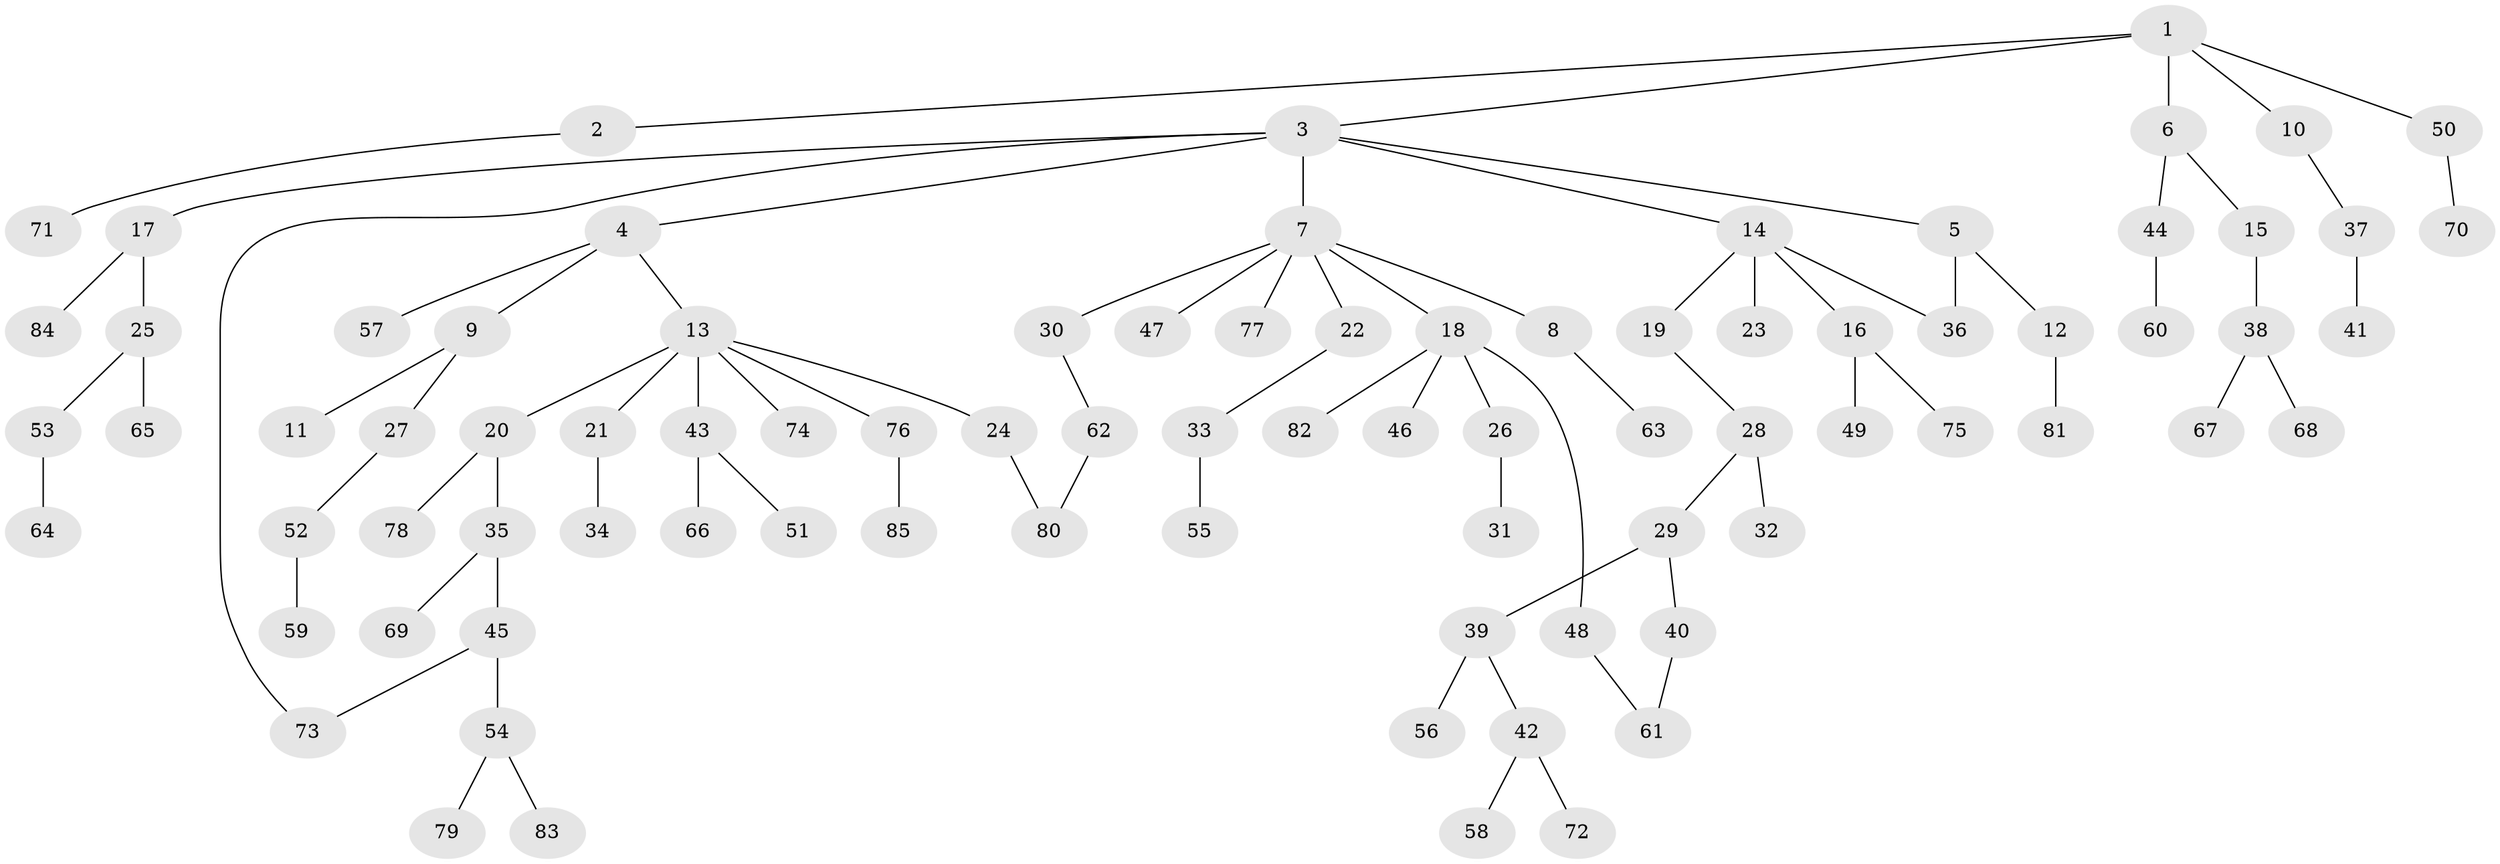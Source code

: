 // Generated by graph-tools (version 1.1) at 2025/13/03/09/25 04:13:21]
// undirected, 85 vertices, 88 edges
graph export_dot {
graph [start="1"]
  node [color=gray90,style=filled];
  1;
  2;
  3;
  4;
  5;
  6;
  7;
  8;
  9;
  10;
  11;
  12;
  13;
  14;
  15;
  16;
  17;
  18;
  19;
  20;
  21;
  22;
  23;
  24;
  25;
  26;
  27;
  28;
  29;
  30;
  31;
  32;
  33;
  34;
  35;
  36;
  37;
  38;
  39;
  40;
  41;
  42;
  43;
  44;
  45;
  46;
  47;
  48;
  49;
  50;
  51;
  52;
  53;
  54;
  55;
  56;
  57;
  58;
  59;
  60;
  61;
  62;
  63;
  64;
  65;
  66;
  67;
  68;
  69;
  70;
  71;
  72;
  73;
  74;
  75;
  76;
  77;
  78;
  79;
  80;
  81;
  82;
  83;
  84;
  85;
  1 -- 2;
  1 -- 3;
  1 -- 6;
  1 -- 10;
  1 -- 50;
  2 -- 71;
  3 -- 4;
  3 -- 5;
  3 -- 7;
  3 -- 14;
  3 -- 17;
  3 -- 73;
  4 -- 9;
  4 -- 13;
  4 -- 57;
  5 -- 12;
  5 -- 36;
  6 -- 15;
  6 -- 44;
  7 -- 8;
  7 -- 18;
  7 -- 22;
  7 -- 30;
  7 -- 47;
  7 -- 77;
  8 -- 63;
  9 -- 11;
  9 -- 27;
  10 -- 37;
  12 -- 81;
  13 -- 20;
  13 -- 21;
  13 -- 24;
  13 -- 43;
  13 -- 74;
  13 -- 76;
  14 -- 16;
  14 -- 19;
  14 -- 23;
  14 -- 36;
  15 -- 38;
  16 -- 49;
  16 -- 75;
  17 -- 25;
  17 -- 84;
  18 -- 26;
  18 -- 46;
  18 -- 48;
  18 -- 82;
  19 -- 28;
  20 -- 35;
  20 -- 78;
  21 -- 34;
  22 -- 33;
  24 -- 80;
  25 -- 53;
  25 -- 65;
  26 -- 31;
  27 -- 52;
  28 -- 29;
  28 -- 32;
  29 -- 39;
  29 -- 40;
  30 -- 62;
  33 -- 55;
  35 -- 45;
  35 -- 69;
  37 -- 41;
  38 -- 67;
  38 -- 68;
  39 -- 42;
  39 -- 56;
  40 -- 61;
  42 -- 58;
  42 -- 72;
  43 -- 51;
  43 -- 66;
  44 -- 60;
  45 -- 54;
  45 -- 73;
  48 -- 61;
  50 -- 70;
  52 -- 59;
  53 -- 64;
  54 -- 79;
  54 -- 83;
  62 -- 80;
  76 -- 85;
}
